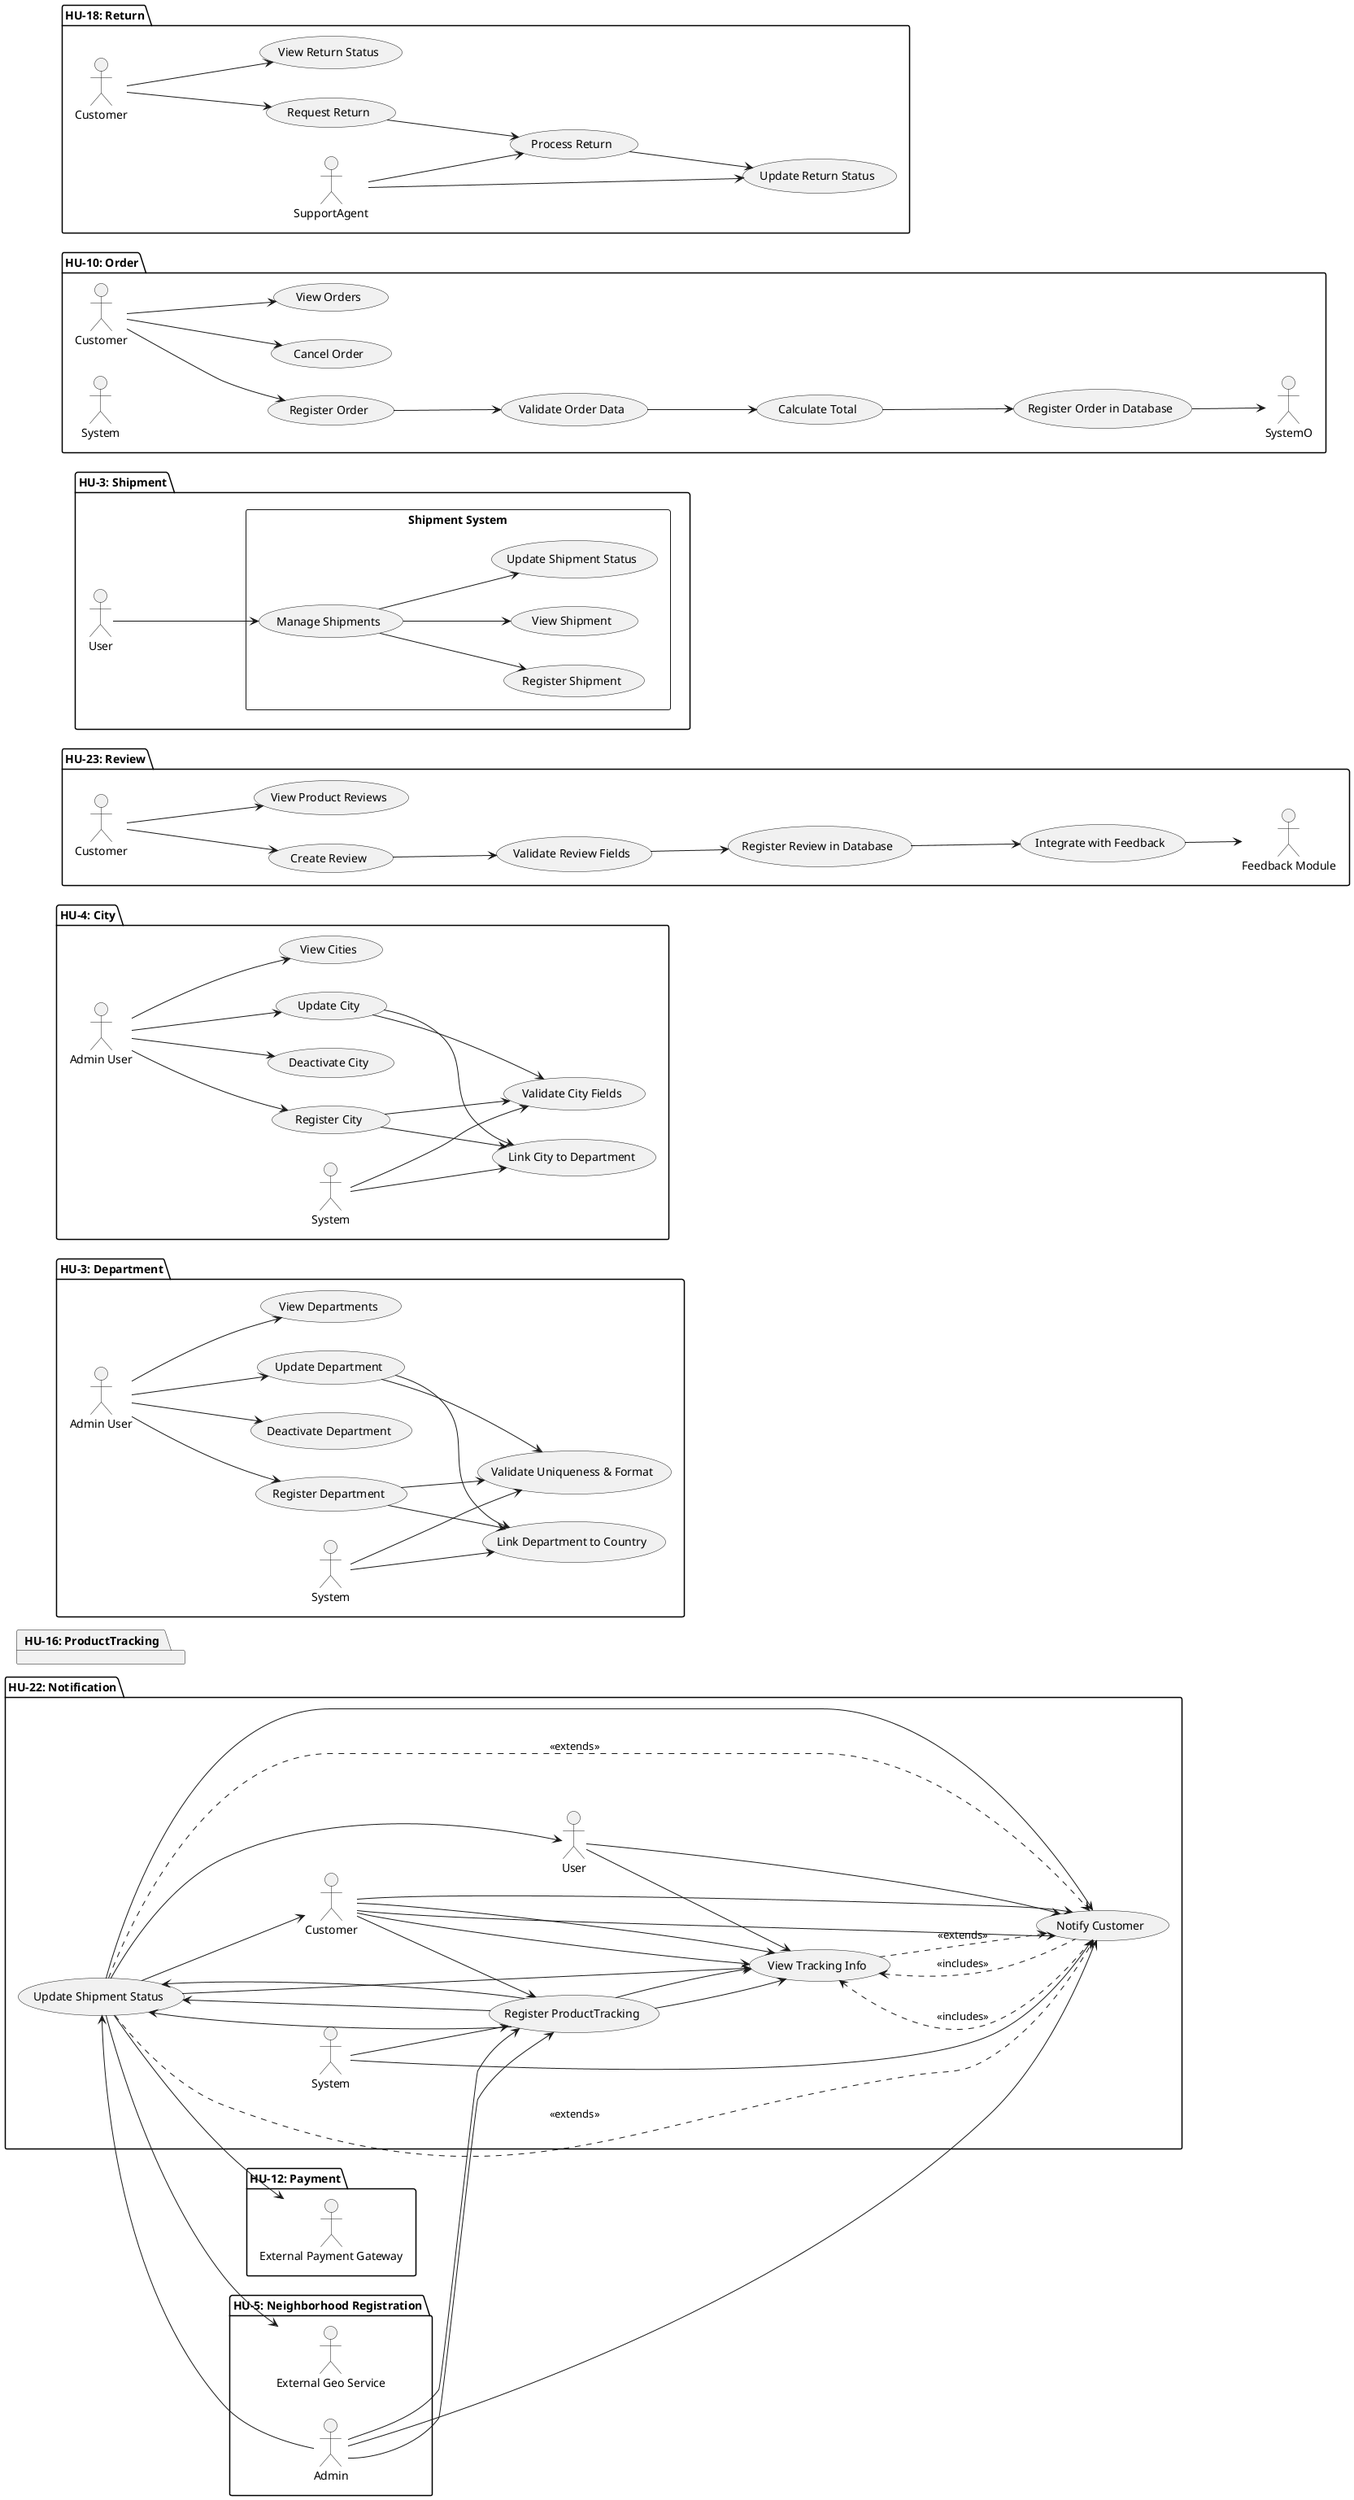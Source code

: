 @startuml
  left to right direction

' =========================================================================
' PAQUETE: HU-3: Department (Departamento)
' =========================================================================
package "HU-3: Department" {

  ' Actores
  actor "Admin User" as Admin_D
  actor "System" as System_D

  ' Casos de Uso
  usecase "Register Department" as UC1_D
  usecase "Update Department" as UC2_D
  usecase "Deactivate Department" as UC3_D
  usecase "View Departments" as UC4_D
  usecase "Validate Uniqueness & Format" as UC5_D
  usecase "Link Department to Country" as UC6_D

  ' Relaciones
  Admin_D --> UC1_D
  Admin_D --> UC2_D
  Admin_D --> UC3_D
  Admin_D --> UC4_D

  UC1_D --> UC5_D
  UC1_D --> UC6_D

  UC2_D --> UC5_D
  UC2_D --> UC6_D

  System_D --> UC5_D
  System_D --> UC6_D
}

' =========================================================================
' PAQUETE: HU-4: City (Ciudad)
' =========================================================================
package "HU-4: City" {

  ' Actores
  actor "Admin User" as Admin_C
  actor "System" as System_C

  ' Casos de Uso
  usecase "Register City" as UC1_C
  usecase "Update City" as UC2_C
  usecase "Deactivate City" as UC3_C
  usecase "View Cities" as UC4_C
  usecase "Validate City Fields" as UC5_C
  usecase "Link City to Department" as UC6_C

  ' Relaciones
  Admin_C --> UC1_C
  Admin_C --> UC2_C
  Admin_C --> UC3_C
  Admin_C --> UC4_C

  UC1_C --> UC5_C
  UC1_C --> UC6_C

  UC2_C --> UC5_C
  UC2_C --> UC6_C

  System_C --> UC5_C
  System_C --> UC6_C
}

' =========================================================================
' PAQUETE: HU-22: Notification (Notificación) - MERGED
' =========================================================================
package "HU-22: Notification" {

    'Actors'
    actor "System" as System
    actor "User" as User
    actor "Customer" as Customer

    'Use Cases'
    usecase "Register Notification" as UC1
    usecase "Send/Display Notification" as UC2
    usecase "Mark Notification as Read" as UC3
    usecase "View Notifications" as UC4

    'Relationships'
    System --> UC1
    UC1 --> UC2
    UC2 --> User
    UC2 --> Customer

    User --> UC3
    Customer --> UC3

    User --> UC4
    Customer --> UC4

    UC3 .> UC4 : <<extends>>
  }

  package "HU-12: Payment" {

    'Actors'
    actor "Customer" as Customer
    actor "External Payment Gateway" as PaymentGateway

    'Use Cases'
    usecase "Register Payment" as UC1
    usecase "Process Payment" as UC2
    usecase "Update Order Status" as UC3
    usecase "View Payment History" as UC4

    'Relationships'
    Customer --> UC1
    Customer --> UC4

    UC1 --> UC2
    UC2 --> PaymentGateway
    UC2 .> UC4 : <<extends>>
    UC3 <.. UC4 : <<includes>>

    UC2 --> UC3
  }

    package "HU-23: Review" {

  ' Actores
  actor "Customer" as Customer_R
  actor "Feedback Module" as FeedbackModule_R

  ' Casos de Uso
  usecase "Create Review" as UC1_R
  usecase "Validate Review Fields" as UC2_R
  usecase "Register Review in Database" as UC3_R
  usecase "Integrate with Feedback" as UC4_R
  usecase "View Product Reviews" as UC5_R

  ' Relaciones
  Customer_R --> UC1_R
  UC1_R --> UC2_R
  UC2_R --> UC3_R
  UC3_R --> UC4_R
  UC4_R --> FeedbackModule_R
  Customer_R --> UC5_R
}

' =========================================================================
' PAQUETE: HU-3: Shipment (Envío)
' =========================================================================
package "HU-3: Shipment" {
  actor "User" as User_S

  rectangle "Shipment System" {
    usecase "Manage Shipments" as UC1_S
    usecase "Register Shipment" as UC2_S
    usecase "View Shipment" as UC3_S
    usecase "Update Shipment Status" as UC4_S
  }

  User_S --> UC1_S
  UC1_S --> UC2_S
  UC1_S --> UC3_S
  UC1_S --> UC4_S
}

' =========================================================================
' PAQUETE: HU-10: Order (Pedido)
' =========================================================================
package "HU-10: Order" {

  ' Actores
  actor "Customer" as Customer_O
  actor "System" as System_O

  ' Casos de Uso
  usecase "Register Order" as UCO1
  usecase "Validate Order Data" as UCO2
  usecase "Calculate Total" as UCO3
  usecase "Register Order in Database" as UCO4
  usecase "Cancel Order" as UCO5
  usecase "View Orders" as UCO6

  ' Relaciones
  Customer_O --> UCO1
  Customer_O --> UCO5
  Customer_O --> UCO6

  UCO1 --> UCO2
  UCO2 --> UCO3
  UCO3 --> UCO4
  UCO4 --> SystemO
}

package "HU-18: Return" {
  actor "Customer" as CustomerR
  actor "SupportAgent" as SupportAgentR

  usecase "Request Return" as UCR1
  usecase "View Return Status" as UCR2
  usecase "Process Return" as UCR3
  usecase "Update Return Status" as UCR4

  CustomerR --> UCR1
  CustomerR --> UCR2
  SupportAgentR --> UCR3
  SupportAgentR --> UCR4
  UCR1 --> UCR3
  UCR3 --> UCR4
}

package "HU-5: Neighborhood Registration" {

  'Actors'
  actor "Admin User" as Admin
  actor "External Geo Service" as GeoService

  'Use Cases'
  usecase "Register Neighborhood" as UC1
  usecase "Validate Coordinates" as UC2
  usecase "Associate with City" as UC3
  usecase "List Registered Neighborhoods" as UC4

  'Relationships'
  Admin --> UC1
  Admin --> UC4

  UC1 --> UC2
  UC2 --> GeoService
  UC2 .> UC4 : <<extends>>
  UC3 <.. UC4 : <<includes>>

  UC1 --> UC3
}

  package "HU-16: ProductTracking" {

    'Actors'
    actor "System" as System
    actor "Customer" as Customer
    actor "Admin" as Admin

    'Use Cases'
    usecase "Register ProductTracking" as UC1
    usecase "Update Shipment Status" as UC2
    usecase "View Tracking Info" as UC3
    usecase "Notify Customer" as UC4

    'Relationships'
    Admin --> UC1
    Admin --> UC2
    System --> UC4

    Customer --> UC3
    UC2 --> UC4
    UC1 --> UC3
  }

@enduml